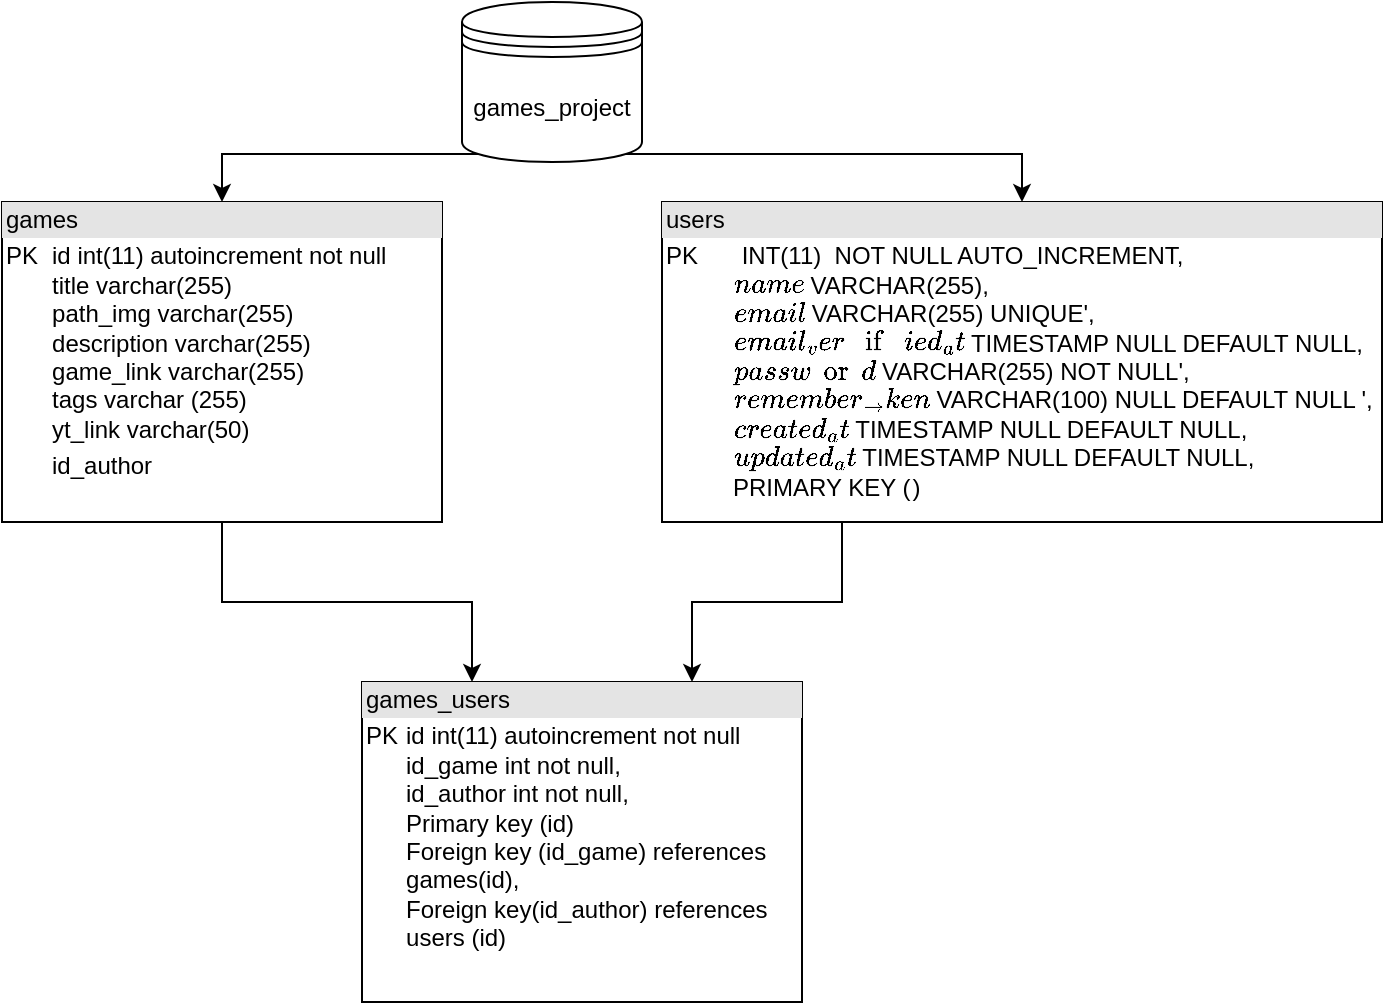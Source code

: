 <mxfile version="21.6.9" type="github">
  <diagram id="C5RBs43oDa-KdzZeNtuy" name="Page-1">
    <mxGraphModel dx="1290" dy="574" grid="1" gridSize="10" guides="1" tooltips="1" connect="1" arrows="1" fold="1" page="1" pageScale="1" pageWidth="827" pageHeight="1169" math="0" shadow="0">
      <root>
        <mxCell id="WIyWlLk6GJQsqaUBKTNV-0" />
        <mxCell id="WIyWlLk6GJQsqaUBKTNV-1" parent="WIyWlLk6GJQsqaUBKTNV-0" />
        <mxCell id="cTL6bA9G3ueuDrSRUx8V-36" style="edgeStyle=orthogonalEdgeStyle;rounded=0;orthogonalLoop=1;jettySize=auto;html=1;exitX=0.85;exitY=0.95;exitDx=0;exitDy=0;exitPerimeter=0;entryX=0.5;entryY=0;entryDx=0;entryDy=0;" edge="1" parent="WIyWlLk6GJQsqaUBKTNV-1" source="9_bZDIS_x4RIL5H-y-oH-0" target="9_bZDIS_x4RIL5H-y-oH-16">
          <mxGeometry relative="1" as="geometry" />
        </mxCell>
        <mxCell id="cTL6bA9G3ueuDrSRUx8V-37" style="edgeStyle=orthogonalEdgeStyle;rounded=0;orthogonalLoop=1;jettySize=auto;html=1;exitX=0.15;exitY=0.95;exitDx=0;exitDy=0;exitPerimeter=0;entryX=0.5;entryY=0;entryDx=0;entryDy=0;" edge="1" parent="WIyWlLk6GJQsqaUBKTNV-1" source="9_bZDIS_x4RIL5H-y-oH-0" target="9_bZDIS_x4RIL5H-y-oH-15">
          <mxGeometry relative="1" as="geometry" />
        </mxCell>
        <mxCell id="9_bZDIS_x4RIL5H-y-oH-0" value="games_project" style="shape=datastore;whiteSpace=wrap;html=1;" parent="WIyWlLk6GJQsqaUBKTNV-1" vertex="1">
          <mxGeometry x="260" y="10" width="90" height="80" as="geometry" />
        </mxCell>
        <mxCell id="cTL6bA9G3ueuDrSRUx8V-40" style="edgeStyle=orthogonalEdgeStyle;rounded=0;orthogonalLoop=1;jettySize=auto;html=1;exitX=0.5;exitY=1;exitDx=0;exitDy=0;entryX=0.25;entryY=0;entryDx=0;entryDy=0;" edge="1" parent="WIyWlLk6GJQsqaUBKTNV-1" source="9_bZDIS_x4RIL5H-y-oH-15" target="cTL6bA9G3ueuDrSRUx8V-38">
          <mxGeometry relative="1" as="geometry" />
        </mxCell>
        <mxCell id="9_bZDIS_x4RIL5H-y-oH-15" value="&lt;div style=&quot;box-sizing:border-box;width:100%;background:#e4e4e4;padding:2px;&quot;&gt;games&lt;/div&gt;&lt;table style=&quot;width:100%;font-size:1em;&quot; cellpadding=&quot;2&quot; cellspacing=&quot;0&quot;&gt;&lt;tbody&gt;&lt;tr&gt;&lt;td&gt;PK&lt;br&gt;&lt;br&gt;&lt;br&gt;&lt;br&gt;&lt;br&gt;&lt;br&gt;&lt;br&gt;&lt;/td&gt;&lt;td&gt;id int(11) autoincrement not null&lt;br&gt;title varchar(255)&lt;br&gt;path_img varchar(255)&lt;br&gt;description varchar(255)&lt;br&gt;game_link varchar(255)&lt;br&gt;tags varchar (255)&lt;br&gt;yt_link varchar(50)&lt;/td&gt;&lt;/tr&gt;&lt;tr&gt;&lt;td&gt;&lt;br&gt;&lt;/td&gt;&lt;td&gt;id_author&amp;nbsp;&lt;/td&gt;&lt;/tr&gt;&lt;tr&gt;&lt;td&gt;&lt;/td&gt;&lt;td&gt;&lt;br&gt;&lt;/td&gt;&lt;/tr&gt;&lt;/tbody&gt;&lt;/table&gt;" style="verticalAlign=top;align=left;overflow=fill;html=1;whiteSpace=wrap;" parent="WIyWlLk6GJQsqaUBKTNV-1" vertex="1">
          <mxGeometry x="30" y="110" width="220" height="160" as="geometry" />
        </mxCell>
        <mxCell id="cTL6bA9G3ueuDrSRUx8V-41" style="edgeStyle=orthogonalEdgeStyle;rounded=0;orthogonalLoop=1;jettySize=auto;html=1;exitX=0.25;exitY=1;exitDx=0;exitDy=0;entryX=0.75;entryY=0;entryDx=0;entryDy=0;" edge="1" parent="WIyWlLk6GJQsqaUBKTNV-1" source="9_bZDIS_x4RIL5H-y-oH-16" target="cTL6bA9G3ueuDrSRUx8V-38">
          <mxGeometry relative="1" as="geometry" />
        </mxCell>
        <mxCell id="9_bZDIS_x4RIL5H-y-oH-16" value="&lt;div style=&quot;box-sizing:border-box;width:100%;background:#e4e4e4;padding:2px;&quot;&gt;users&lt;/div&gt;&lt;table style=&quot;width:100%;font-size:1em;&quot; cellpadding=&quot;2&quot; cellspacing=&quot;0&quot;&gt;&lt;tbody&gt;&lt;tr&gt;&lt;td&gt;PK&lt;br&gt;&lt;br&gt;&lt;br&gt;&lt;br&gt;&lt;br&gt;&lt;br&gt;&lt;br&gt;&lt;br&gt;&lt;br&gt;&lt;br&gt;&lt;/td&gt;&lt;td&gt;&amp;nbsp; &amp;nbsp; `id` INT(11)&amp;nbsp; NOT NULL AUTO_INCREMENT,&lt;br style=&quot;border-color: var(--border-color); padding: 0px; margin: 0px;&quot;&gt;&amp;nbsp;&amp;nbsp;&amp;nbsp;&amp;nbsp;`name` VARCHAR(255),&lt;br style=&quot;border-color: var(--border-color); padding: 0px; margin: 0px;&quot;&gt;&amp;nbsp; &amp;nbsp; `email` VARCHAR(255) UNIQUE&#39;,&lt;br&gt;&amp;nbsp;&amp;nbsp;&amp;nbsp;&amp;nbsp;`email_verified_at` TIMESTAMP NULL DEFAULT NULL,&lt;br style=&quot;border-color: var(--border-color); padding: 0px; margin: 0px;&quot;&gt;&amp;nbsp;&amp;nbsp;&amp;nbsp;&amp;nbsp;`password` VARCHAR(255) NOT NULL&#39;,&lt;br style=&quot;border-color: var(--border-color); padding: 0px; margin: 0px;&quot;&gt;&amp;nbsp;&amp;nbsp;&amp;nbsp;&amp;nbsp;`remember_token` VARCHAR(100) NULL DEFAULT NULL &#39;,&lt;br style=&quot;border-color: var(--border-color); padding: 0px; margin: 0px;&quot;&gt;&amp;nbsp;&amp;nbsp;&amp;nbsp;&amp;nbsp;`created_at` TIMESTAMP NULL DEFAULT NULL,&lt;br style=&quot;border-color: var(--border-color); padding: 0px; margin: 0px;&quot;&gt;&amp;nbsp;&amp;nbsp;&amp;nbsp;&amp;nbsp;`updated_at` TIMESTAMP NULL DEFAULT NULL,&lt;br style=&quot;border-color: var(--border-color); padding: 0px; margin: 0px;&quot;&gt;&amp;nbsp;&amp;nbsp;&amp;nbsp;&amp;nbsp;PRIMARY KEY (`id`)&lt;br&gt;&lt;br&gt;&lt;/td&gt;&lt;/tr&gt;&lt;tr&gt;&lt;td&gt;&lt;/td&gt;&lt;td&gt;&lt;br&gt;&lt;/td&gt;&lt;/tr&gt;&lt;/tbody&gt;&lt;/table&gt;" style="verticalAlign=top;align=left;overflow=fill;html=1;whiteSpace=wrap;" parent="WIyWlLk6GJQsqaUBKTNV-1" vertex="1">
          <mxGeometry x="360" y="110" width="360" height="160" as="geometry" />
        </mxCell>
        <mxCell id="cTL6bA9G3ueuDrSRUx8V-38" value="&lt;div style=&quot;box-sizing:border-box;width:100%;background:#e4e4e4;padding:2px;&quot;&gt;games_users&lt;/div&gt;&lt;table style=&quot;width:100%;font-size:1em;&quot; cellpadding=&quot;2&quot; cellspacing=&quot;0&quot;&gt;&lt;tbody&gt;&lt;tr&gt;&lt;td&gt;PK&lt;br&gt;&lt;br&gt;&lt;br&gt;&lt;br&gt;&lt;br&gt;&lt;br&gt;&lt;br&gt;&lt;br&gt;&lt;br&gt;&lt;br&gt;&lt;br&gt;&lt;br&gt;&lt;br&gt;&lt;/td&gt;&lt;td&gt;id int(11) autoincrement not null&lt;br&gt;id_game int not null,&lt;br&gt;id_author int not null,&lt;br&gt;Primary key (id)&lt;br&gt;Foreign key (id_game) references games(id),&lt;br&gt;Foreign key(id_author) references users (id)&lt;br&gt;&lt;br&gt;&lt;br&gt;&lt;br&gt;&lt;br&gt;&lt;br&gt;&lt;/td&gt;&lt;/tr&gt;&lt;tr&gt;&lt;td&gt;&lt;br&gt;&lt;/td&gt;&lt;td&gt;&lt;br&gt;&lt;/td&gt;&lt;/tr&gt;&lt;/tbody&gt;&lt;/table&gt;" style="verticalAlign=top;align=left;overflow=fill;html=1;whiteSpace=wrap;" vertex="1" parent="WIyWlLk6GJQsqaUBKTNV-1">
          <mxGeometry x="210" y="350" width="220" height="160" as="geometry" />
        </mxCell>
      </root>
    </mxGraphModel>
  </diagram>
</mxfile>
